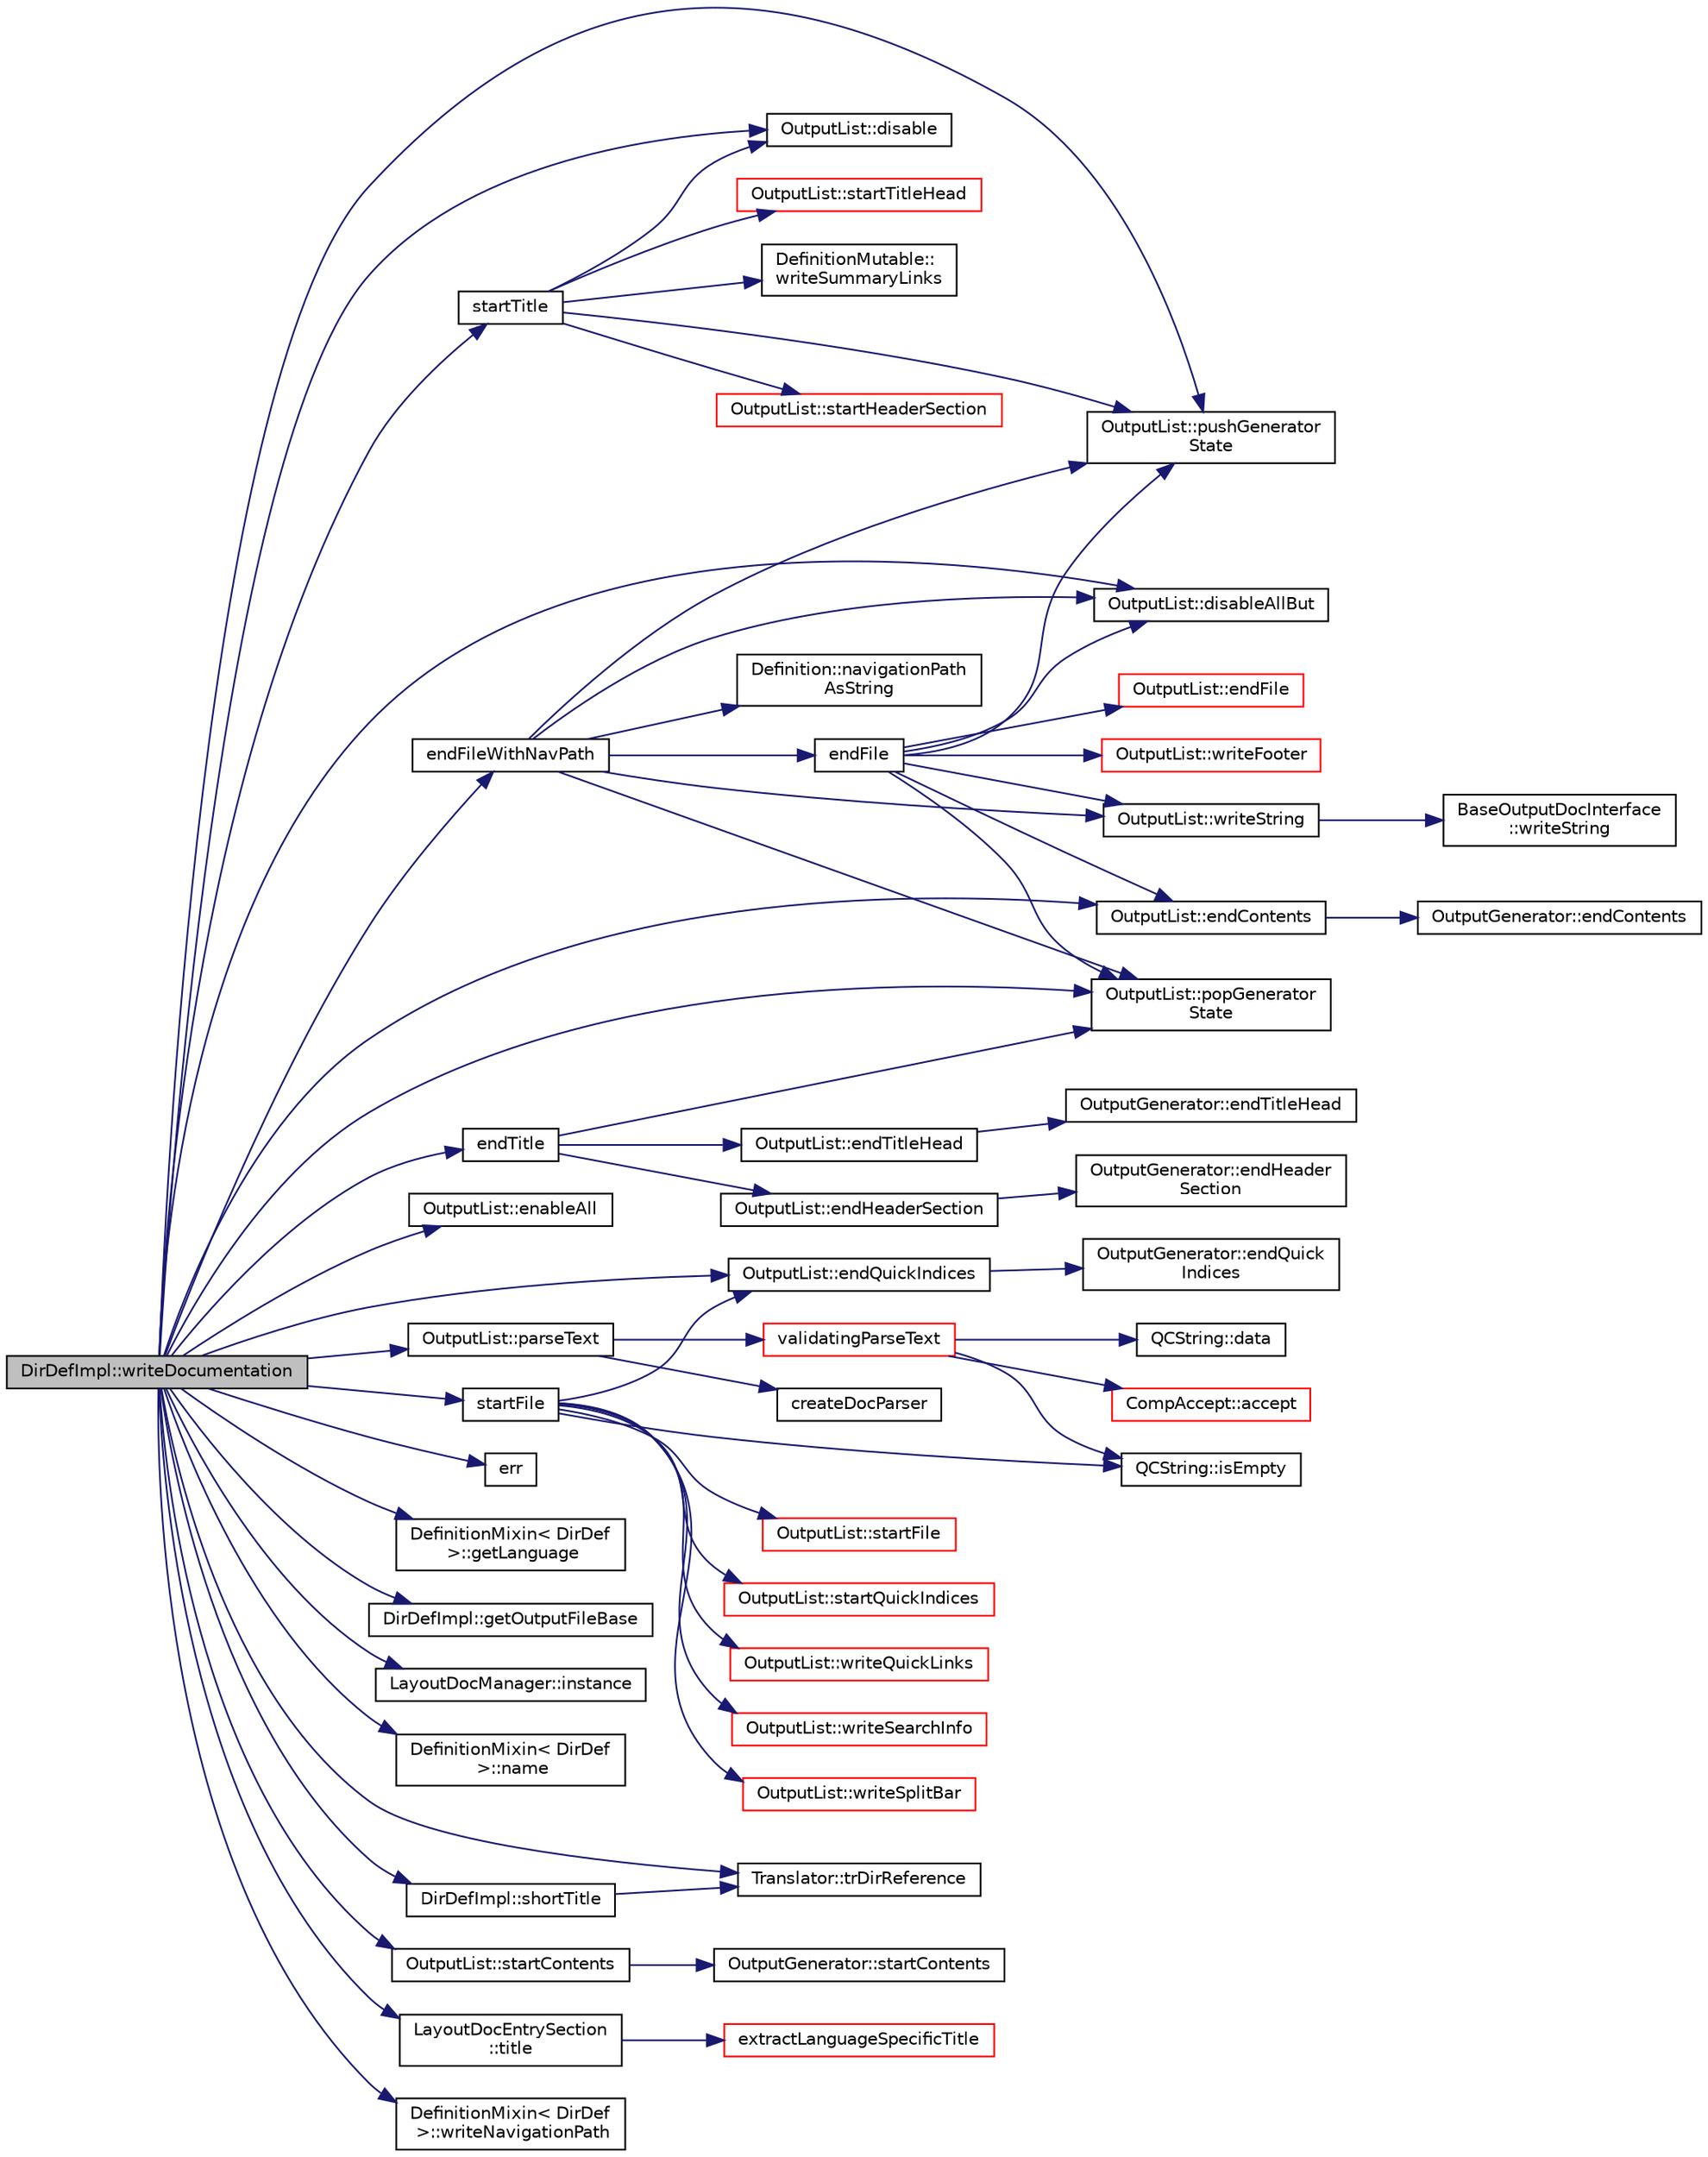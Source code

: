 digraph "DirDefImpl::writeDocumentation"
{
 // LATEX_PDF_SIZE
  edge [fontname="Helvetica",fontsize="10",labelfontname="Helvetica",labelfontsize="10"];
  node [fontname="Helvetica",fontsize="10",shape=record];
  rankdir="LR";
  Node1 [label="DirDefImpl::writeDocumentation",height=0.2,width=0.4,color="black", fillcolor="grey75", style="filled", fontcolor="black",tooltip=" "];
  Node1 -> Node2 [color="midnightblue",fontsize="10",style="solid"];
  Node2 [label="OutputList::disable",height=0.2,width=0.4,color="black", fillcolor="white", style="filled",URL="$classOutputList.html#a22f8c17b8c14518aa55f8af3c2abab0f",tooltip=" "];
  Node1 -> Node3 [color="midnightblue",fontsize="10",style="solid"];
  Node3 [label="OutputList::disableAllBut",height=0.2,width=0.4,color="black", fillcolor="white", style="filled",URL="$classOutputList.html#a73f9be626eea01f1ccd1b446dcf2c003",tooltip=" "];
  Node1 -> Node4 [color="midnightblue",fontsize="10",style="solid"];
  Node4 [label="OutputList::enableAll",height=0.2,width=0.4,color="black", fillcolor="white", style="filled",URL="$classOutputList.html#ad32603ff4c4ba4d39e0bad7ede5924bf",tooltip=" "];
  Node1 -> Node5 [color="midnightblue",fontsize="10",style="solid"];
  Node5 [label="OutputList::endContents",height=0.2,width=0.4,color="black", fillcolor="white", style="filled",URL="$classOutputList.html#a317bae5a753eac709cf776b2ec2fb732",tooltip=" "];
  Node5 -> Node6 [color="midnightblue",fontsize="10",style="solid"];
  Node6 [label="OutputGenerator::endContents",height=0.2,width=0.4,color="black", fillcolor="white", style="filled",URL="$classOutputGenerator.html#a62d0b8915ba8cbae0e0703794bcae68a",tooltip=" "];
  Node1 -> Node7 [color="midnightblue",fontsize="10",style="solid"];
  Node7 [label="endFileWithNavPath",height=0.2,width=0.4,color="black", fillcolor="white", style="filled",URL="$index_8cpp.html#a3a6f41d0d5830a4a3b23647eb4c2bc59",tooltip=" "];
  Node7 -> Node3 [color="midnightblue",fontsize="10",style="solid"];
  Node7 -> Node8 [color="midnightblue",fontsize="10",style="solid"];
  Node8 [label="endFile",height=0.2,width=0.4,color="black", fillcolor="white", style="filled",URL="$index_8cpp.html#a0f65138605aced4e557cefaebba93625",tooltip=" "];
  Node8 -> Node3 [color="midnightblue",fontsize="10",style="solid"];
  Node8 -> Node5 [color="midnightblue",fontsize="10",style="solid"];
  Node8 -> Node9 [color="midnightblue",fontsize="10",style="solid"];
  Node9 [label="OutputList::endFile",height=0.2,width=0.4,color="red", fillcolor="white", style="filled",URL="$classOutputList.html#a5b0f833d3150110151ae6a095a8549a5",tooltip=" "];
  Node8 -> Node11 [color="midnightblue",fontsize="10",style="solid"];
  Node11 [label="OutputList::popGenerator\lState",height=0.2,width=0.4,color="black", fillcolor="white", style="filled",URL="$classOutputList.html#a94eb1af2ea07425ef1faa539d24adcf8",tooltip=" "];
  Node8 -> Node12 [color="midnightblue",fontsize="10",style="solid"];
  Node12 [label="OutputList::pushGenerator\lState",height=0.2,width=0.4,color="black", fillcolor="white", style="filled",URL="$classOutputList.html#a885957a64f7d87aefb663c4ec903188f",tooltip=" "];
  Node8 -> Node13 [color="midnightblue",fontsize="10",style="solid"];
  Node13 [label="OutputList::writeFooter",height=0.2,width=0.4,color="red", fillcolor="white", style="filled",URL="$classOutputList.html#accf02a25e4bb1593eabc248373f08dd0",tooltip=" "];
  Node8 -> Node15 [color="midnightblue",fontsize="10",style="solid"];
  Node15 [label="OutputList::writeString",height=0.2,width=0.4,color="black", fillcolor="white", style="filled",URL="$classOutputList.html#a07cac8a8981da35314f77d8f3edb7f76",tooltip=" "];
  Node15 -> Node16 [color="midnightblue",fontsize="10",style="solid"];
  Node16 [label="BaseOutputDocInterface\l::writeString",height=0.2,width=0.4,color="black", fillcolor="white", style="filled",URL="$classBaseOutputDocInterface.html#a1b8c0b05080d0e73bc10a0dfaeb03320",tooltip=" "];
  Node7 -> Node17 [color="midnightblue",fontsize="10",style="solid"];
  Node17 [label="Definition::navigationPath\lAsString",height=0.2,width=0.4,color="black", fillcolor="white", style="filled",URL="$classDefinition.html#a31bb3c80373d0edcdf798a20c85e55fa",tooltip=" "];
  Node7 -> Node11 [color="midnightblue",fontsize="10",style="solid"];
  Node7 -> Node12 [color="midnightblue",fontsize="10",style="solid"];
  Node7 -> Node15 [color="midnightblue",fontsize="10",style="solid"];
  Node1 -> Node18 [color="midnightblue",fontsize="10",style="solid"];
  Node18 [label="OutputList::endQuickIndices",height=0.2,width=0.4,color="black", fillcolor="white", style="filled",URL="$classOutputList.html#ab1da800b31634af3c518bfa8c0b8323b",tooltip=" "];
  Node18 -> Node19 [color="midnightblue",fontsize="10",style="solid"];
  Node19 [label="OutputGenerator::endQuick\lIndices",height=0.2,width=0.4,color="black", fillcolor="white", style="filled",URL="$classOutputGenerator.html#ac772c3fa9b9fb938598b67b8251a1787",tooltip=" "];
  Node1 -> Node20 [color="midnightblue",fontsize="10",style="solid"];
  Node20 [label="endTitle",height=0.2,width=0.4,color="black", fillcolor="white", style="filled",URL="$index_8cpp.html#a289057be7abaa91df92db8ac5160aa79",tooltip=" "];
  Node20 -> Node21 [color="midnightblue",fontsize="10",style="solid"];
  Node21 [label="OutputList::endHeaderSection",height=0.2,width=0.4,color="black", fillcolor="white", style="filled",URL="$classOutputList.html#a327fd876b42a81d55c668042dc3104d7",tooltip=" "];
  Node21 -> Node22 [color="midnightblue",fontsize="10",style="solid"];
  Node22 [label="OutputGenerator::endHeader\lSection",height=0.2,width=0.4,color="black", fillcolor="white", style="filled",URL="$classOutputGenerator.html#a0be4290a396c38e39361a1a23f331730",tooltip=" "];
  Node20 -> Node23 [color="midnightblue",fontsize="10",style="solid"];
  Node23 [label="OutputList::endTitleHead",height=0.2,width=0.4,color="black", fillcolor="white", style="filled",URL="$classOutputList.html#a0d24b8d36374b773ce723e4b3ae650e7",tooltip=" "];
  Node23 -> Node24 [color="midnightblue",fontsize="10",style="solid"];
  Node24 [label="OutputGenerator::endTitleHead",height=0.2,width=0.4,color="black", fillcolor="white", style="filled",URL="$classOutputGenerator.html#a45d00b7bf393e03b57725e35ba532aba",tooltip=" "];
  Node20 -> Node11 [color="midnightblue",fontsize="10",style="solid"];
  Node1 -> Node25 [color="midnightblue",fontsize="10",style="solid"];
  Node25 [label="err",height=0.2,width=0.4,color="black", fillcolor="white", style="filled",URL="$message_8cpp.html#aede5746344fdce99647541101eaa7f06",tooltip=" "];
  Node1 -> Node26 [color="midnightblue",fontsize="10",style="solid"];
  Node26 [label="DefinitionMixin\< DirDef\l \>::getLanguage",height=0.2,width=0.4,color="black", fillcolor="white", style="filled",URL="$classDefinitionMixin.html#a2ec39daf3ce8b2fcbeb38da43e840397",tooltip=" "];
  Node1 -> Node27 [color="midnightblue",fontsize="10",style="solid"];
  Node27 [label="DirDefImpl::getOutputFileBase",height=0.2,width=0.4,color="black", fillcolor="white", style="filled",URL="$classDirDefImpl.html#a513a45e24c2de8d208e8f44e86238f09",tooltip=" "];
  Node1 -> Node28 [color="midnightblue",fontsize="10",style="solid"];
  Node28 [label="LayoutDocManager::instance",height=0.2,width=0.4,color="black", fillcolor="white", style="filled",URL="$classLayoutDocManager.html#a87bc2288833b8769bd03e47c58fbba6a",tooltip=" "];
  Node1 -> Node29 [color="midnightblue",fontsize="10",style="solid"];
  Node29 [label="DefinitionMixin\< DirDef\l \>::name",height=0.2,width=0.4,color="black", fillcolor="white", style="filled",URL="$classDefinitionMixin.html#a03a95195d1616701c67a11d38b2b22bf",tooltip=" "];
  Node1 -> Node30 [color="midnightblue",fontsize="10",style="solid"];
  Node30 [label="OutputList::parseText",height=0.2,width=0.4,color="black", fillcolor="white", style="filled",URL="$classOutputList.html#adfdcf2ba925f05be8beb8cf43deb168a",tooltip=" "];
  Node30 -> Node31 [color="midnightblue",fontsize="10",style="solid"];
  Node31 [label="createDocParser",height=0.2,width=0.4,color="black", fillcolor="white", style="filled",URL="$docparser_8cpp.html#a00e008a1b49a5878df53ac31ac3e354d",tooltip=" "];
  Node30 -> Node32 [color="midnightblue",fontsize="10",style="solid"];
  Node32 [label="validatingParseText",height=0.2,width=0.4,color="red", fillcolor="white", style="filled",URL="$docparser_8cpp.html#addfb341b6f73a94030c64eb1ce59351d",tooltip=" "];
  Node32 -> Node33 [color="midnightblue",fontsize="10",style="solid"];
  Node33 [label="CompAccept::accept",height=0.2,width=0.4,color="red", fillcolor="white", style="filled",URL="$classCompAccept.html#ac799791209a925933d3eb1e544a65acf",tooltip=" "];
  Node32 -> Node36 [color="midnightblue",fontsize="10",style="solid"];
  Node36 [label="QCString::data",height=0.2,width=0.4,color="black", fillcolor="white", style="filled",URL="$classQCString.html#ac3aa3ac1a1c36d3305eba22a2eb0d098",tooltip=" "];
  Node32 -> Node38 [color="midnightblue",fontsize="10",style="solid"];
  Node38 [label="QCString::isEmpty",height=0.2,width=0.4,color="black", fillcolor="white", style="filled",URL="$classQCString.html#a621c4090d69ad7d05ef8e5234376c3d8",tooltip=" "];
  Node1 -> Node11 [color="midnightblue",fontsize="10",style="solid"];
  Node1 -> Node12 [color="midnightblue",fontsize="10",style="solid"];
  Node1 -> Node61 [color="midnightblue",fontsize="10",style="solid"];
  Node61 [label="DirDefImpl::shortTitle",height=0.2,width=0.4,color="black", fillcolor="white", style="filled",URL="$classDirDefImpl.html#afa01acbe31dc6ba76501c3c6a799c85b",tooltip=" "];
  Node61 -> Node62 [color="midnightblue",fontsize="10",style="solid"];
  Node62 [label="Translator::trDirReference",height=0.2,width=0.4,color="black", fillcolor="white", style="filled",URL="$classTranslator.html#af91f456b04ee9b4a27f286a49fc23a33",tooltip=" "];
  Node1 -> Node63 [color="midnightblue",fontsize="10",style="solid"];
  Node63 [label="OutputList::startContents",height=0.2,width=0.4,color="black", fillcolor="white", style="filled",URL="$classOutputList.html#ac891ad4a7081e1ab9d42a637596111db",tooltip=" "];
  Node63 -> Node64 [color="midnightblue",fontsize="10",style="solid"];
  Node64 [label="OutputGenerator::startContents",height=0.2,width=0.4,color="black", fillcolor="white", style="filled",URL="$classOutputGenerator.html#a21231e6bba1594e5327e8e150e39355c",tooltip=" "];
  Node1 -> Node65 [color="midnightblue",fontsize="10",style="solid"];
  Node65 [label="startFile",height=0.2,width=0.4,color="black", fillcolor="white", style="filled",URL="$index_8cpp.html#a2aa525be67f0dfb3cad594d950dd8b32",tooltip=" "];
  Node65 -> Node18 [color="midnightblue",fontsize="10",style="solid"];
  Node65 -> Node38 [color="midnightblue",fontsize="10",style="solid"];
  Node65 -> Node66 [color="midnightblue",fontsize="10",style="solid"];
  Node66 [label="OutputList::startFile",height=0.2,width=0.4,color="red", fillcolor="white", style="filled",URL="$classOutputList.html#a039bad7958749fee71e01cd8d1196dd6",tooltip=" "];
  Node65 -> Node68 [color="midnightblue",fontsize="10",style="solid"];
  Node68 [label="OutputList::startQuickIndices",height=0.2,width=0.4,color="red", fillcolor="white", style="filled",URL="$classOutputList.html#a74849c1452e8884292ed85bf7c22f2bc",tooltip=" "];
  Node65 -> Node70 [color="midnightblue",fontsize="10",style="solid"];
  Node70 [label="OutputList::writeQuickLinks",height=0.2,width=0.4,color="red", fillcolor="white", style="filled",URL="$classOutputList.html#a659a8933c37116e3ab9765167ceb075a",tooltip=" "];
  Node65 -> Node72 [color="midnightblue",fontsize="10",style="solid"];
  Node72 [label="OutputList::writeSearchInfo",height=0.2,width=0.4,color="red", fillcolor="white", style="filled",URL="$classOutputList.html#a0b776a7ac371d841b15862b074ddd97f",tooltip=" "];
  Node65 -> Node74 [color="midnightblue",fontsize="10",style="solid"];
  Node74 [label="OutputList::writeSplitBar",height=0.2,width=0.4,color="red", fillcolor="white", style="filled",URL="$classOutputList.html#a273fd8da2ee6aaa96508979a57ad1b9f",tooltip=" "];
  Node1 -> Node76 [color="midnightblue",fontsize="10",style="solid"];
  Node76 [label="startTitle",height=0.2,width=0.4,color="black", fillcolor="white", style="filled",URL="$index_8cpp.html#a0ba684cbe3b0eb9eec5629f9618f06e4",tooltip=" "];
  Node76 -> Node2 [color="midnightblue",fontsize="10",style="solid"];
  Node76 -> Node12 [color="midnightblue",fontsize="10",style="solid"];
  Node76 -> Node77 [color="midnightblue",fontsize="10",style="solid"];
  Node77 [label="OutputList::startHeaderSection",height=0.2,width=0.4,color="red", fillcolor="white", style="filled",URL="$classOutputList.html#a545dcbbbcdf8aac24e32df2abe0ea22d",tooltip=" "];
  Node76 -> Node79 [color="midnightblue",fontsize="10",style="solid"];
  Node79 [label="OutputList::startTitleHead",height=0.2,width=0.4,color="red", fillcolor="white", style="filled",URL="$classOutputList.html#a218206d83bfa847f783bf2d2346caac6",tooltip=" "];
  Node76 -> Node81 [color="midnightblue",fontsize="10",style="solid"];
  Node81 [label="DefinitionMutable::\lwriteSummaryLinks",height=0.2,width=0.4,color="black", fillcolor="white", style="filled",URL="$classDefinitionMutable.html#a62634de56f13bd4bd8e90707368fc8d7",tooltip=" "];
  Node1 -> Node82 [color="midnightblue",fontsize="10",style="solid"];
  Node82 [label="LayoutDocEntrySection\l::title",height=0.2,width=0.4,color="black", fillcolor="white", style="filled",URL="$structLayoutDocEntrySection.html#a363185aa61931f8aa77b4a6c71b6c62b",tooltip=" "];
  Node82 -> Node83 [color="midnightblue",fontsize="10",style="solid"];
  Node83 [label="extractLanguageSpecificTitle",height=0.2,width=0.4,color="red", fillcolor="white", style="filled",URL="$layout_8cpp.html#af079449c7fca1ffd687c7b964cceb15c",tooltip=" "];
  Node1 -> Node62 [color="midnightblue",fontsize="10",style="solid"];
  Node1 -> Node93 [color="midnightblue",fontsize="10",style="solid"];
  Node93 [label="DefinitionMixin\< DirDef\l \>::writeNavigationPath",height=0.2,width=0.4,color="black", fillcolor="white", style="filled",URL="$classDefinitionMixin.html#a4836d2a081610869ff5956b11ae9765f",tooltip=" "];
}
